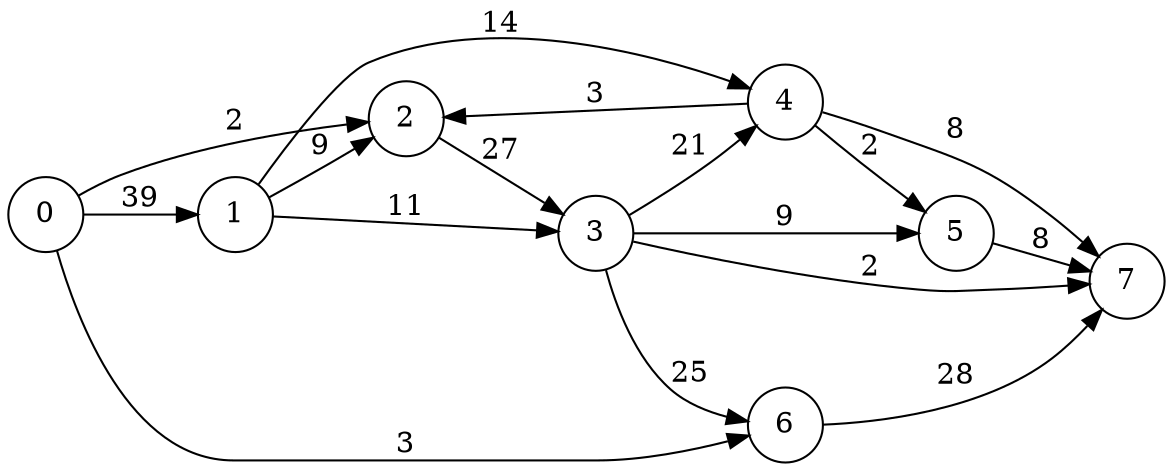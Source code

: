 digraph finite_state_machine {
	rankdir=LR;
	size="8,5"
	node [shape = circle];
	2 -> 3 [ label = "27" ];
	1 -> 4 [ label = "14" ];
	1 -> 3 [ label = "11" ];
	1 -> 2 [ label = "9" ];
	5 -> 7 [ label = "8" ];
	6 -> 7 [ label = "28" ];
	3 -> 5 [ label = "9" ];
	3 -> 4 [ label = "21" ];
	3 -> 7 [ label = "2" ];
	3 -> 6 [ label = "25" ];
	0 -> 2 [ label = "2" ];
	0 -> 1 [ label = "39" ];
	0 -> 6 [ label = "3" ];
	4 -> 5 [ label = "2" ];
	4 -> 7 [ label = "8" ];
	4 -> 2 [ label = "3" ];
}
